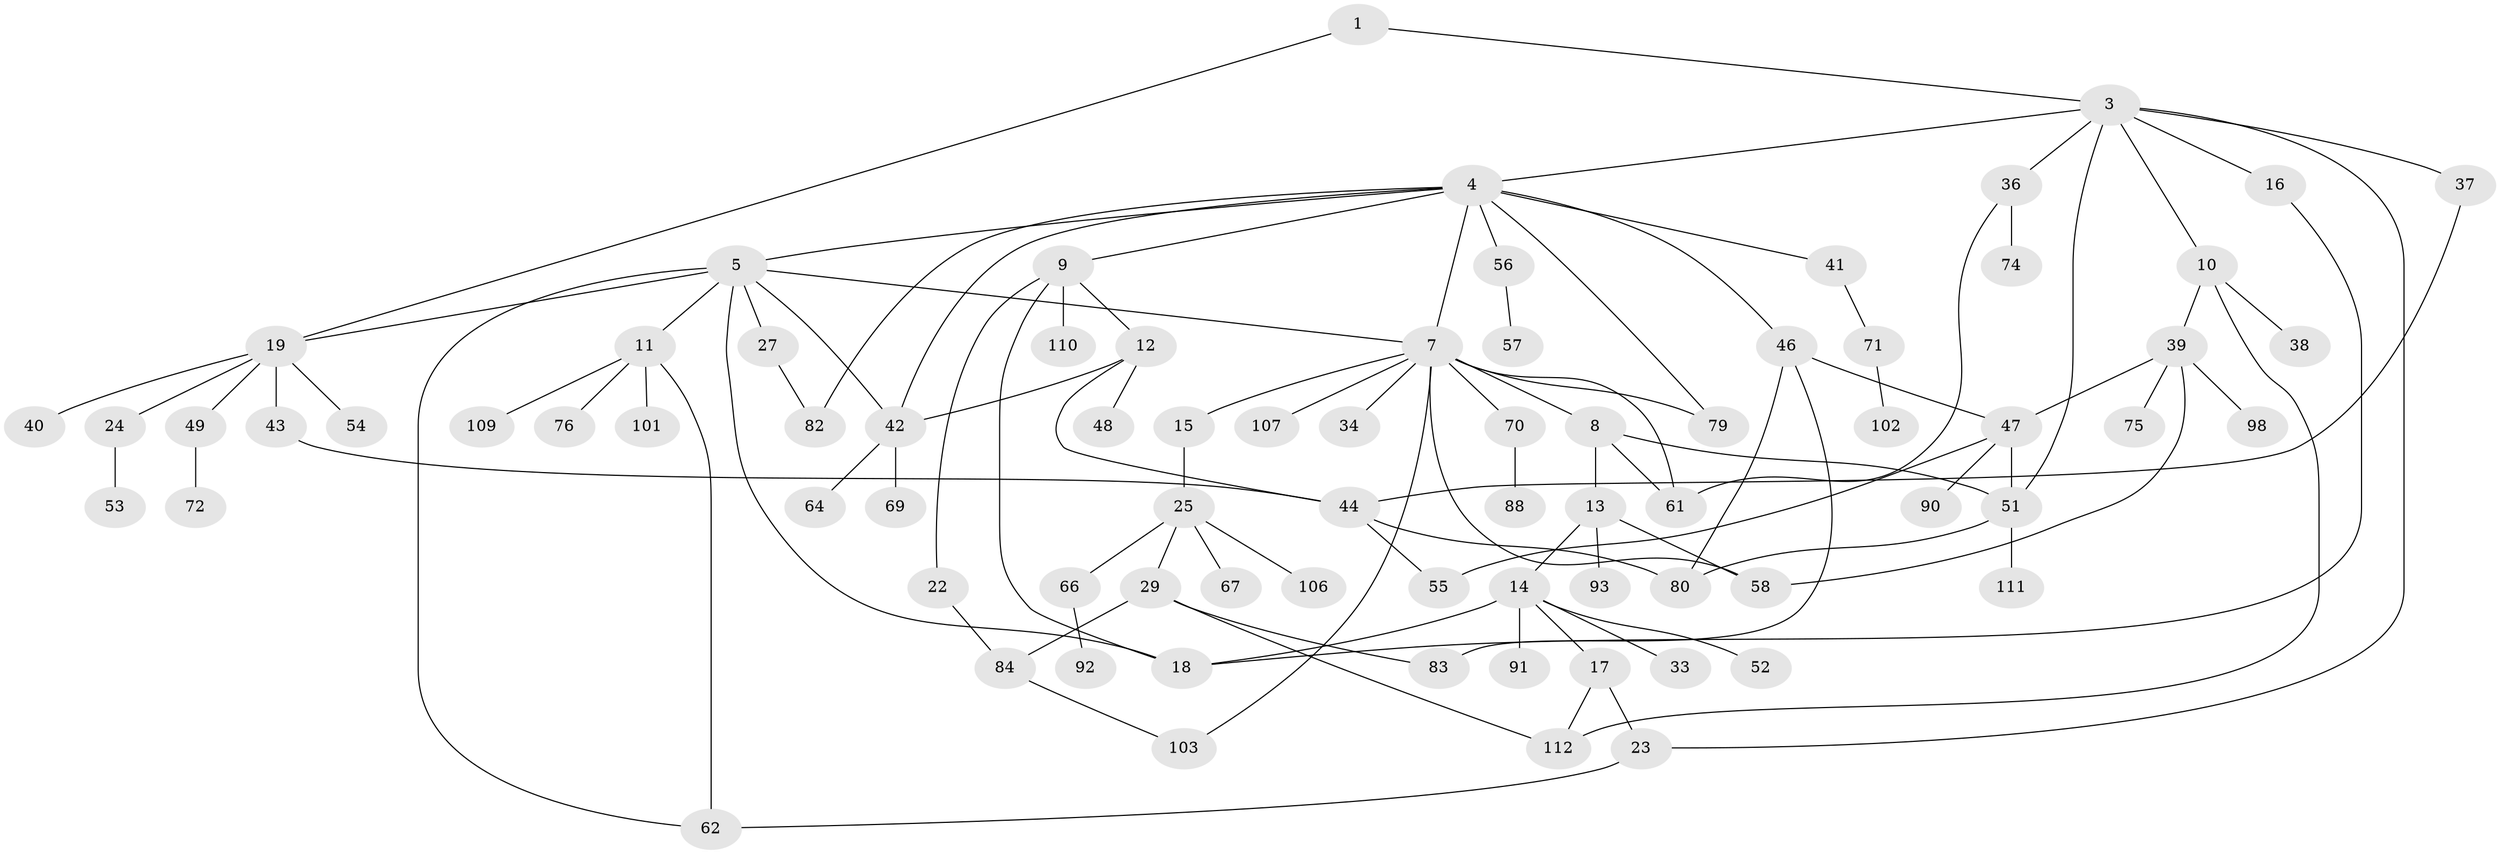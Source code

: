 // Generated by graph-tools (version 1.1) at 2025/23/03/03/25 07:23:32]
// undirected, 78 vertices, 106 edges
graph export_dot {
graph [start="1"]
  node [color=gray90,style=filled];
  1 [super="+2"];
  3 [super="+6"];
  4 [super="+59"];
  5 [super="+104"];
  7 [super="+26"];
  8 [super="+86"];
  9 [super="+21"];
  10;
  11 [super="+30"];
  12 [super="+31"];
  13 [super="+32"];
  14;
  15;
  16;
  17 [super="+60"];
  18 [super="+100"];
  19 [super="+20"];
  22;
  23 [super="+94"];
  24 [super="+50"];
  25 [super="+28"];
  27 [super="+35"];
  29 [super="+99"];
  33;
  34;
  36;
  37 [super="+95"];
  38 [super="+45"];
  39;
  40;
  41;
  42 [super="+87"];
  43 [super="+77"];
  44 [super="+105"];
  46 [super="+85"];
  47 [super="+97"];
  48;
  49;
  51 [super="+68"];
  52 [super="+108"];
  53 [super="+63"];
  54;
  55 [super="+73"];
  56;
  57;
  58 [super="+65"];
  61 [super="+81"];
  62;
  64;
  66 [super="+89"];
  67;
  69;
  70;
  71 [super="+78"];
  72;
  74;
  75 [super="+96"];
  76;
  79;
  80;
  82;
  83;
  84;
  88;
  90;
  91;
  92;
  93;
  98;
  101;
  102;
  103;
  106;
  107;
  109;
  110;
  111;
  112;
  1 -- 3;
  1 -- 19;
  3 -- 4;
  3 -- 37;
  3 -- 51;
  3 -- 16;
  3 -- 36;
  3 -- 23;
  3 -- 10;
  4 -- 5;
  4 -- 9;
  4 -- 41;
  4 -- 46;
  4 -- 56;
  4 -- 82;
  4 -- 79;
  4 -- 7;
  4 -- 42;
  5 -- 7;
  5 -- 11;
  5 -- 18;
  5 -- 19;
  5 -- 27;
  5 -- 62;
  5 -- 42;
  7 -- 8;
  7 -- 15;
  7 -- 70;
  7 -- 103;
  7 -- 34;
  7 -- 107;
  7 -- 61;
  7 -- 79;
  7 -- 58;
  8 -- 13;
  8 -- 51;
  8 -- 61;
  9 -- 12;
  9 -- 110;
  9 -- 18;
  9 -- 22;
  10 -- 38;
  10 -- 39;
  10 -- 112;
  11 -- 62;
  11 -- 76;
  11 -- 101;
  11 -- 109;
  12 -- 42;
  12 -- 48;
  12 -- 44;
  13 -- 14;
  13 -- 93;
  13 -- 58;
  14 -- 17;
  14 -- 33;
  14 -- 52;
  14 -- 91;
  14 -- 18;
  15 -- 25;
  16 -- 18;
  17 -- 112;
  17 -- 23;
  19 -- 24;
  19 -- 43;
  19 -- 49;
  19 -- 54;
  19 -- 40;
  22 -- 84;
  23 -- 62;
  24 -- 53;
  25 -- 29;
  25 -- 66;
  25 -- 67;
  25 -- 106;
  27 -- 82;
  29 -- 83;
  29 -- 84;
  29 -- 112;
  36 -- 74;
  36 -- 61;
  37 -- 44;
  39 -- 47;
  39 -- 75;
  39 -- 98;
  39 -- 58;
  41 -- 71;
  42 -- 64;
  42 -- 69;
  43 -- 44;
  44 -- 55;
  44 -- 80;
  46 -- 80;
  46 -- 83;
  46 -- 47;
  47 -- 90;
  47 -- 51;
  47 -- 55;
  49 -- 72;
  51 -- 80;
  51 -- 111;
  56 -- 57;
  66 -- 92;
  70 -- 88;
  71 -- 102;
  84 -- 103;
}
